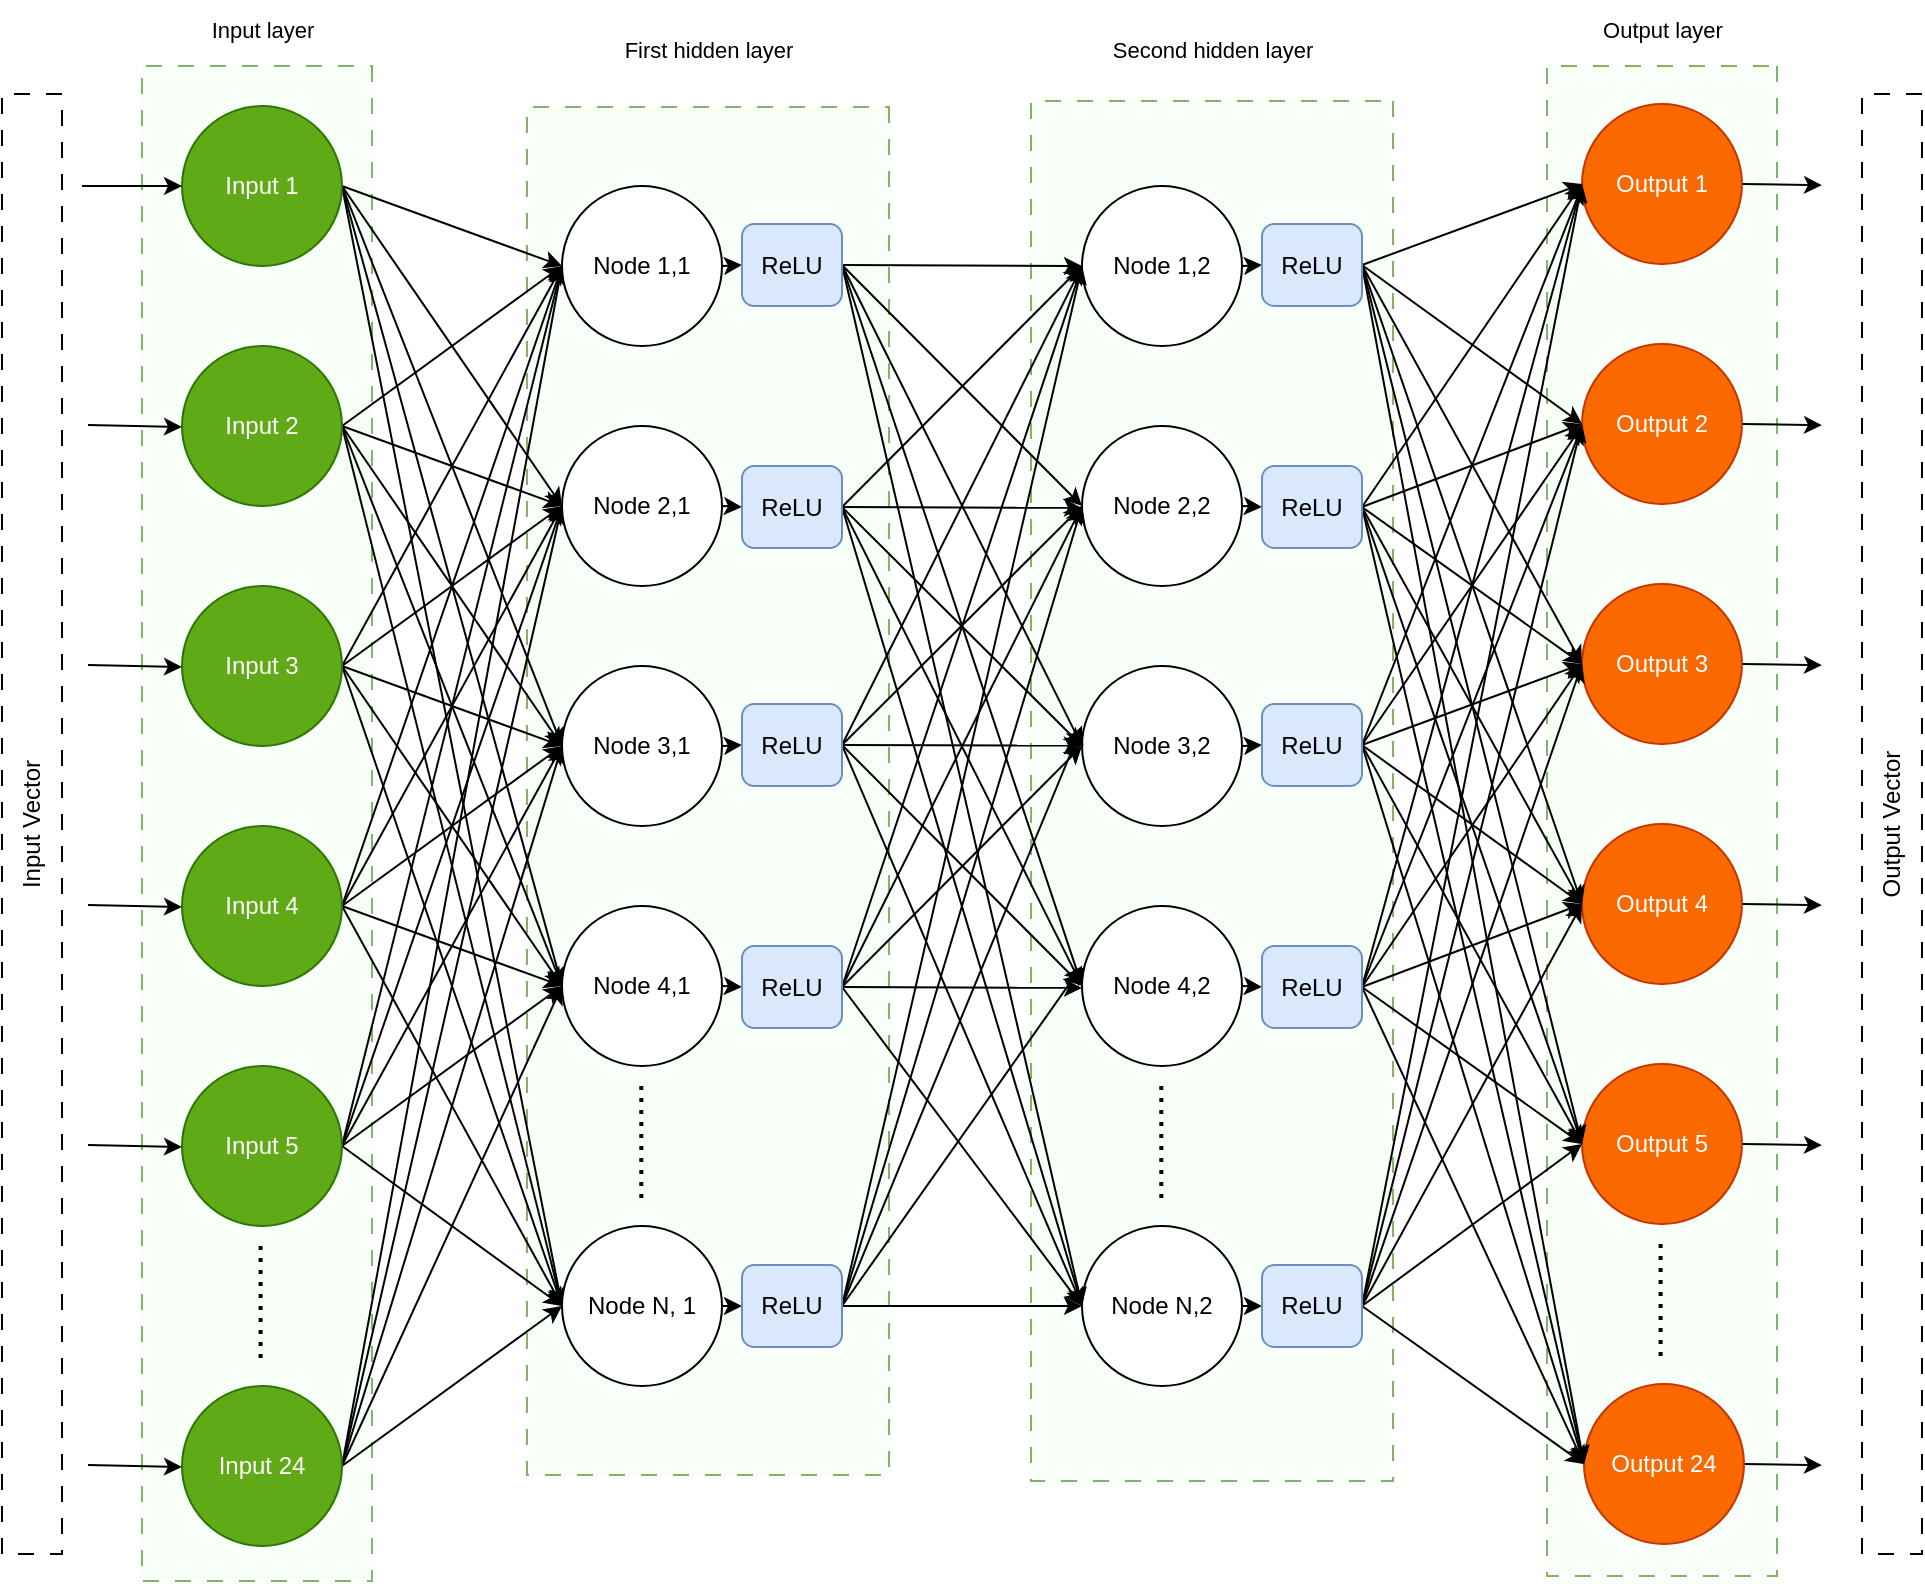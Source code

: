 <mxfile version="21.7.1" type="github">
  <diagram name="Page-1" id="8gMFKK3R2ZeON6QerMfF">
    <mxGraphModel dx="3452" dy="1337" grid="1" gridSize="10" guides="1" tooltips="1" connect="1" arrows="1" fold="1" page="1" pageScale="1" pageWidth="1169" pageHeight="827" math="0" shadow="0">
      <root>
        <mxCell id="0" />
        <mxCell id="1" parent="0" />
        <mxCell id="Y37QOwQagnLtJvrXMR6S-2" value="" style="rounded=0;whiteSpace=wrap;html=1;fontFamily=Helvetica;fontSize=11;rotation=90;fillColor=#F7FFF8;strokeColor=#82b366;dashed=1;dashPattern=8 8;" vertex="1" parent="1">
          <mxGeometry x="61" y="323" width="684" height="181" as="geometry" />
        </mxCell>
        <mxCell id="Y37QOwQagnLtJvrXMR6S-3" value="" style="rounded=0;whiteSpace=wrap;html=1;fontFamily=Helvetica;fontSize=11;rotation=90;fillColor=#F7FFF8;strokeColor=#82b366;dashed=1;dashPattern=8 8;" vertex="1" parent="1">
          <mxGeometry x="310" y="323" width="690" height="181" as="geometry" />
        </mxCell>
        <mxCell id="Y37QOwQagnLtJvrXMR6S-4" value="" style="rounded=0;whiteSpace=wrap;html=1;fontFamily=Helvetica;fontSize=11;rotation=90;fillColor=#F7FFF8;strokeColor=#82b366;dashed=1;dashPattern=8 8;" vertex="1" parent="1">
          <mxGeometry x="502.5" y="371" width="755" height="115" as="geometry" />
        </mxCell>
        <mxCell id="Y37QOwQagnLtJvrXMR6S-1" value="" style="rounded=0;whiteSpace=wrap;html=1;fontFamily=Helvetica;fontSize=11;rotation=90;fillColor=#F7FFF8;strokeColor=#82b366;dashed=1;dashPattern=8 8;" vertex="1" parent="1">
          <mxGeometry x="-201.25" y="372.25" width="757.5" height="115" as="geometry" />
        </mxCell>
        <mxCell id="MKaenRL1xMwM7ThxQxj5-61" style="rounded=0;orthogonalLoop=1;jettySize=auto;html=1;exitX=1;exitY=0.5;exitDx=0;exitDy=0;entryX=0;entryY=0.5;entryDx=0;entryDy=0;" parent="1" source="MKaenRL1xMwM7ThxQxj5-1" target="MKaenRL1xMwM7ThxQxj5-19" edge="1">
          <mxGeometry relative="1" as="geometry" />
        </mxCell>
        <mxCell id="MKaenRL1xMwM7ThxQxj5-63" style="rounded=0;orthogonalLoop=1;jettySize=auto;html=1;exitX=1;exitY=0.5;exitDx=0;exitDy=0;entryX=0;entryY=0.5;entryDx=0;entryDy=0;" parent="1" source="MKaenRL1xMwM7ThxQxj5-1" target="MKaenRL1xMwM7ThxQxj5-20" edge="1">
          <mxGeometry relative="1" as="geometry" />
        </mxCell>
        <mxCell id="MKaenRL1xMwM7ThxQxj5-64" style="rounded=0;orthogonalLoop=1;jettySize=auto;html=1;exitX=1;exitY=0.5;exitDx=0;exitDy=0;entryX=0;entryY=0.5;entryDx=0;entryDy=0;" parent="1" source="MKaenRL1xMwM7ThxQxj5-1" target="MKaenRL1xMwM7ThxQxj5-21" edge="1">
          <mxGeometry relative="1" as="geometry" />
        </mxCell>
        <mxCell id="MKaenRL1xMwM7ThxQxj5-65" style="edgeStyle=none;shape=connector;rounded=0;orthogonalLoop=1;jettySize=auto;html=1;exitX=1;exitY=0.5;exitDx=0;exitDy=0;entryX=0;entryY=0.5;entryDx=0;entryDy=0;labelBackgroundColor=default;strokeColor=default;fontFamily=Helvetica;fontSize=11;fontColor=default;endArrow=classic;" parent="1" source="MKaenRL1xMwM7ThxQxj5-1" target="MKaenRL1xMwM7ThxQxj5-22" edge="1">
          <mxGeometry relative="1" as="geometry" />
        </mxCell>
        <mxCell id="MKaenRL1xMwM7ThxQxj5-66" style="edgeStyle=none;shape=connector;rounded=0;orthogonalLoop=1;jettySize=auto;html=1;exitX=1;exitY=0.5;exitDx=0;exitDy=0;entryX=0;entryY=0.5;entryDx=0;entryDy=0;labelBackgroundColor=default;strokeColor=default;fontFamily=Helvetica;fontSize=11;fontColor=default;endArrow=classic;" parent="1" source="MKaenRL1xMwM7ThxQxj5-1" target="MKaenRL1xMwM7ThxQxj5-23" edge="1">
          <mxGeometry relative="1" as="geometry" />
        </mxCell>
        <mxCell id="MKaenRL1xMwM7ThxQxj5-1" value="Input 1" style="ellipse;whiteSpace=wrap;html=1;aspect=fixed;fillColor=#60a917;strokeColor=#2D7600;fontColor=#ffffff;" parent="1" vertex="1">
          <mxGeometry x="140" y="71" width="80" height="80" as="geometry" />
        </mxCell>
        <mxCell id="MKaenRL1xMwM7ThxQxj5-67" style="edgeStyle=none;shape=connector;rounded=0;orthogonalLoop=1;jettySize=auto;html=1;exitX=1;exitY=0.5;exitDx=0;exitDy=0;entryX=0;entryY=0.5;entryDx=0;entryDy=0;labelBackgroundColor=default;strokeColor=default;fontFamily=Helvetica;fontSize=11;fontColor=default;endArrow=classic;" parent="1" source="MKaenRL1xMwM7ThxQxj5-2" target="MKaenRL1xMwM7ThxQxj5-19" edge="1">
          <mxGeometry relative="1" as="geometry" />
        </mxCell>
        <mxCell id="MKaenRL1xMwM7ThxQxj5-68" style="edgeStyle=none;shape=connector;rounded=0;orthogonalLoop=1;jettySize=auto;html=1;exitX=1;exitY=0.5;exitDx=0;exitDy=0;entryX=0;entryY=0.5;entryDx=0;entryDy=0;labelBackgroundColor=default;strokeColor=default;fontFamily=Helvetica;fontSize=11;fontColor=default;endArrow=classic;" parent="1" source="MKaenRL1xMwM7ThxQxj5-2" target="MKaenRL1xMwM7ThxQxj5-20" edge="1">
          <mxGeometry relative="1" as="geometry" />
        </mxCell>
        <mxCell id="MKaenRL1xMwM7ThxQxj5-69" style="edgeStyle=none;shape=connector;rounded=0;orthogonalLoop=1;jettySize=auto;html=1;exitX=1;exitY=0.5;exitDx=0;exitDy=0;entryX=0;entryY=0.5;entryDx=0;entryDy=0;labelBackgroundColor=default;strokeColor=default;fontFamily=Helvetica;fontSize=11;fontColor=default;endArrow=classic;" parent="1" source="MKaenRL1xMwM7ThxQxj5-2" target="MKaenRL1xMwM7ThxQxj5-21" edge="1">
          <mxGeometry relative="1" as="geometry" />
        </mxCell>
        <mxCell id="MKaenRL1xMwM7ThxQxj5-70" style="edgeStyle=none;shape=connector;rounded=0;orthogonalLoop=1;jettySize=auto;html=1;exitX=1;exitY=0.5;exitDx=0;exitDy=0;entryX=0;entryY=0.5;entryDx=0;entryDy=0;labelBackgroundColor=default;strokeColor=default;fontFamily=Helvetica;fontSize=11;fontColor=default;endArrow=classic;" parent="1" source="MKaenRL1xMwM7ThxQxj5-2" target="MKaenRL1xMwM7ThxQxj5-22" edge="1">
          <mxGeometry relative="1" as="geometry" />
        </mxCell>
        <mxCell id="MKaenRL1xMwM7ThxQxj5-71" style="edgeStyle=none;shape=connector;rounded=0;orthogonalLoop=1;jettySize=auto;html=1;exitX=1;exitY=0.5;exitDx=0;exitDy=0;entryX=0;entryY=0.5;entryDx=0;entryDy=0;labelBackgroundColor=default;strokeColor=default;fontFamily=Helvetica;fontSize=11;fontColor=default;endArrow=classic;" parent="1" source="MKaenRL1xMwM7ThxQxj5-2" target="MKaenRL1xMwM7ThxQxj5-23" edge="1">
          <mxGeometry relative="1" as="geometry" />
        </mxCell>
        <mxCell id="MKaenRL1xMwM7ThxQxj5-2" value="Input 2" style="ellipse;whiteSpace=wrap;html=1;aspect=fixed;fillColor=#60a917;strokeColor=#2D7600;fontColor=#ffffff;" parent="1" vertex="1">
          <mxGeometry x="140" y="191" width="80" height="80" as="geometry" />
        </mxCell>
        <mxCell id="MKaenRL1xMwM7ThxQxj5-8" style="edgeStyle=orthogonalEdgeStyle;rounded=0;orthogonalLoop=1;jettySize=auto;html=1;endArrow=none;endFill=0;dashed=1;targetPerimeterSpacing=-7;sourcePerimeterSpacing=4;strokeWidth=2;dashPattern=1 2;" parent="1" edge="1">
          <mxGeometry relative="1" as="geometry">
            <mxPoint x="179.29" y="641" as="sourcePoint" />
            <mxPoint x="179.29" y="701" as="targetPoint" />
          </mxGeometry>
        </mxCell>
        <mxCell id="MKaenRL1xMwM7ThxQxj5-72" style="edgeStyle=none;shape=connector;rounded=0;orthogonalLoop=1;jettySize=auto;html=1;exitX=1;exitY=0.5;exitDx=0;exitDy=0;labelBackgroundColor=default;strokeColor=default;fontFamily=Helvetica;fontSize=11;fontColor=default;endArrow=classic;" parent="1" source="MKaenRL1xMwM7ThxQxj5-3" edge="1">
          <mxGeometry relative="1" as="geometry">
            <mxPoint x="330" y="151.0" as="targetPoint" />
          </mxGeometry>
        </mxCell>
        <mxCell id="MKaenRL1xMwM7ThxQxj5-74" style="edgeStyle=none;shape=connector;rounded=0;orthogonalLoop=1;jettySize=auto;html=1;exitX=1;exitY=0.5;exitDx=0;exitDy=0;labelBackgroundColor=default;strokeColor=default;fontFamily=Helvetica;fontSize=11;fontColor=default;endArrow=classic;" parent="1" source="MKaenRL1xMwM7ThxQxj5-3" edge="1">
          <mxGeometry relative="1" as="geometry">
            <mxPoint x="330" y="271" as="targetPoint" />
          </mxGeometry>
        </mxCell>
        <mxCell id="MKaenRL1xMwM7ThxQxj5-75" style="edgeStyle=none;shape=connector;rounded=0;orthogonalLoop=1;jettySize=auto;html=1;exitX=1;exitY=0.5;exitDx=0;exitDy=0;labelBackgroundColor=default;strokeColor=default;fontFamily=Helvetica;fontSize=11;fontColor=default;endArrow=classic;" parent="1" source="MKaenRL1xMwM7ThxQxj5-3" edge="1">
          <mxGeometry relative="1" as="geometry">
            <mxPoint x="330" y="391" as="targetPoint" />
          </mxGeometry>
        </mxCell>
        <mxCell id="MKaenRL1xMwM7ThxQxj5-76" style="edgeStyle=none;shape=connector;rounded=0;orthogonalLoop=1;jettySize=auto;html=1;exitX=1;exitY=0.5;exitDx=0;exitDy=0;entryX=0;entryY=0.5;entryDx=0;entryDy=0;labelBackgroundColor=default;strokeColor=default;fontFamily=Helvetica;fontSize=11;fontColor=default;endArrow=classic;" parent="1" source="MKaenRL1xMwM7ThxQxj5-3" target="MKaenRL1xMwM7ThxQxj5-22" edge="1">
          <mxGeometry relative="1" as="geometry" />
        </mxCell>
        <mxCell id="MKaenRL1xMwM7ThxQxj5-77" style="edgeStyle=none;shape=connector;rounded=0;orthogonalLoop=1;jettySize=auto;html=1;exitX=1;exitY=0.5;exitDx=0;exitDy=0;entryX=0;entryY=0.5;entryDx=0;entryDy=0;labelBackgroundColor=default;strokeColor=default;fontFamily=Helvetica;fontSize=11;fontColor=default;endArrow=classic;" parent="1" source="MKaenRL1xMwM7ThxQxj5-3" target="MKaenRL1xMwM7ThxQxj5-23" edge="1">
          <mxGeometry relative="1" as="geometry" />
        </mxCell>
        <mxCell id="MKaenRL1xMwM7ThxQxj5-3" value="Input 3" style="ellipse;whiteSpace=wrap;html=1;aspect=fixed;fillColor=#60a917;strokeColor=#2D7600;fontColor=#ffffff;" parent="1" vertex="1">
          <mxGeometry x="140" y="311" width="80" height="80" as="geometry" />
        </mxCell>
        <mxCell id="MKaenRL1xMwM7ThxQxj5-89" style="edgeStyle=none;shape=connector;rounded=0;orthogonalLoop=1;jettySize=auto;html=1;exitX=1;exitY=0.5;exitDx=0;exitDy=0;entryX=0;entryY=0.5;entryDx=0;entryDy=0;labelBackgroundColor=default;strokeColor=default;fontFamily=Helvetica;fontSize=11;fontColor=default;endArrow=classic;" parent="1" source="MKaenRL1xMwM7ThxQxj5-7" target="MKaenRL1xMwM7ThxQxj5-19" edge="1">
          <mxGeometry relative="1" as="geometry" />
        </mxCell>
        <mxCell id="MKaenRL1xMwM7ThxQxj5-90" style="edgeStyle=none;shape=connector;rounded=0;orthogonalLoop=1;jettySize=auto;html=1;exitX=1;exitY=0.5;exitDx=0;exitDy=0;entryX=0;entryY=0.5;entryDx=0;entryDy=0;labelBackgroundColor=default;strokeColor=default;fontFamily=Helvetica;fontSize=11;fontColor=default;endArrow=classic;" parent="1" source="MKaenRL1xMwM7ThxQxj5-7" target="MKaenRL1xMwM7ThxQxj5-20" edge="1">
          <mxGeometry relative="1" as="geometry" />
        </mxCell>
        <mxCell id="MKaenRL1xMwM7ThxQxj5-91" style="edgeStyle=none;shape=connector;rounded=0;orthogonalLoop=1;jettySize=auto;html=1;exitX=1;exitY=0.5;exitDx=0;exitDy=0;entryX=0;entryY=0.5;entryDx=0;entryDy=0;labelBackgroundColor=default;strokeColor=default;fontFamily=Helvetica;fontSize=11;fontColor=default;endArrow=classic;" parent="1" source="MKaenRL1xMwM7ThxQxj5-7" target="MKaenRL1xMwM7ThxQxj5-21" edge="1">
          <mxGeometry relative="1" as="geometry" />
        </mxCell>
        <mxCell id="MKaenRL1xMwM7ThxQxj5-92" style="edgeStyle=none;shape=connector;rounded=0;orthogonalLoop=1;jettySize=auto;html=1;exitX=1;exitY=0.5;exitDx=0;exitDy=0;entryX=0;entryY=0.5;entryDx=0;entryDy=0;labelBackgroundColor=default;strokeColor=default;fontFamily=Helvetica;fontSize=11;fontColor=default;endArrow=classic;" parent="1" source="MKaenRL1xMwM7ThxQxj5-7" target="MKaenRL1xMwM7ThxQxj5-22" edge="1">
          <mxGeometry relative="1" as="geometry" />
        </mxCell>
        <mxCell id="MKaenRL1xMwM7ThxQxj5-93" style="edgeStyle=none;shape=connector;rounded=0;orthogonalLoop=1;jettySize=auto;html=1;exitX=1;exitY=0.5;exitDx=0;exitDy=0;entryX=0;entryY=0.5;entryDx=0;entryDy=0;labelBackgroundColor=default;strokeColor=default;fontFamily=Helvetica;fontSize=11;fontColor=default;endArrow=classic;" parent="1" source="MKaenRL1xMwM7ThxQxj5-7" target="MKaenRL1xMwM7ThxQxj5-23" edge="1">
          <mxGeometry relative="1" as="geometry" />
        </mxCell>
        <mxCell id="MKaenRL1xMwM7ThxQxj5-7" value="Input 24" style="ellipse;whiteSpace=wrap;html=1;aspect=fixed;fillColor=#60a917;strokeColor=#2D7600;fontColor=#ffffff;" parent="1" vertex="1">
          <mxGeometry x="140" y="711" width="80" height="80" as="geometry" />
        </mxCell>
        <mxCell id="MKaenRL1xMwM7ThxQxj5-78" style="edgeStyle=none;shape=connector;rounded=0;orthogonalLoop=1;jettySize=auto;html=1;exitX=1;exitY=0.5;exitDx=0;exitDy=0;entryX=0;entryY=0.5;entryDx=0;entryDy=0;labelBackgroundColor=default;strokeColor=default;fontFamily=Helvetica;fontSize=11;fontColor=default;endArrow=classic;" parent="1" source="MKaenRL1xMwM7ThxQxj5-10" target="MKaenRL1xMwM7ThxQxj5-19" edge="1">
          <mxGeometry relative="1" as="geometry" />
        </mxCell>
        <mxCell id="MKaenRL1xMwM7ThxQxj5-79" style="edgeStyle=none;shape=connector;rounded=0;orthogonalLoop=1;jettySize=auto;html=1;exitX=1;exitY=0.5;exitDx=0;exitDy=0;entryX=0;entryY=0.5;entryDx=0;entryDy=0;labelBackgroundColor=default;strokeColor=default;fontFamily=Helvetica;fontSize=11;fontColor=default;endArrow=classic;" parent="1" source="MKaenRL1xMwM7ThxQxj5-10" target="MKaenRL1xMwM7ThxQxj5-20" edge="1">
          <mxGeometry relative="1" as="geometry" />
        </mxCell>
        <mxCell id="MKaenRL1xMwM7ThxQxj5-80" style="edgeStyle=none;shape=connector;rounded=0;orthogonalLoop=1;jettySize=auto;html=1;exitX=1;exitY=0.5;exitDx=0;exitDy=0;entryX=0;entryY=0.5;entryDx=0;entryDy=0;labelBackgroundColor=default;strokeColor=default;fontFamily=Helvetica;fontSize=11;fontColor=default;endArrow=classic;" parent="1" source="MKaenRL1xMwM7ThxQxj5-10" target="MKaenRL1xMwM7ThxQxj5-21" edge="1">
          <mxGeometry relative="1" as="geometry" />
        </mxCell>
        <mxCell id="MKaenRL1xMwM7ThxQxj5-81" style="edgeStyle=none;shape=connector;rounded=0;orthogonalLoop=1;jettySize=auto;html=1;exitX=1;exitY=0.5;exitDx=0;exitDy=0;entryX=0;entryY=0.5;entryDx=0;entryDy=0;labelBackgroundColor=default;strokeColor=default;fontFamily=Helvetica;fontSize=11;fontColor=default;endArrow=classic;" parent="1" source="MKaenRL1xMwM7ThxQxj5-10" target="MKaenRL1xMwM7ThxQxj5-22" edge="1">
          <mxGeometry relative="1" as="geometry" />
        </mxCell>
        <mxCell id="MKaenRL1xMwM7ThxQxj5-83" style="edgeStyle=none;shape=connector;rounded=0;orthogonalLoop=1;jettySize=auto;html=1;exitX=1;exitY=0.5;exitDx=0;exitDy=0;entryX=0;entryY=0.5;entryDx=0;entryDy=0;labelBackgroundColor=default;strokeColor=default;fontFamily=Helvetica;fontSize=11;fontColor=default;endArrow=classic;" parent="1" source="MKaenRL1xMwM7ThxQxj5-10" target="MKaenRL1xMwM7ThxQxj5-23" edge="1">
          <mxGeometry relative="1" as="geometry" />
        </mxCell>
        <mxCell id="MKaenRL1xMwM7ThxQxj5-10" value="Input 4" style="ellipse;whiteSpace=wrap;html=1;aspect=fixed;fillColor=#60a917;strokeColor=#2D7600;fontColor=#ffffff;" parent="1" vertex="1">
          <mxGeometry x="140" y="431" width="80" height="80" as="geometry" />
        </mxCell>
        <mxCell id="MKaenRL1xMwM7ThxQxj5-84" style="edgeStyle=none;shape=connector;rounded=0;orthogonalLoop=1;jettySize=auto;html=1;exitX=1;exitY=0.5;exitDx=0;exitDy=0;entryX=0;entryY=0.5;entryDx=0;entryDy=0;labelBackgroundColor=default;strokeColor=default;fontFamily=Helvetica;fontSize=11;fontColor=default;endArrow=classic;" parent="1" source="MKaenRL1xMwM7ThxQxj5-11" target="MKaenRL1xMwM7ThxQxj5-19" edge="1">
          <mxGeometry relative="1" as="geometry" />
        </mxCell>
        <mxCell id="MKaenRL1xMwM7ThxQxj5-85" style="edgeStyle=none;shape=connector;rounded=0;orthogonalLoop=1;jettySize=auto;html=1;exitX=1;exitY=0.5;exitDx=0;exitDy=0;entryX=0;entryY=0.5;entryDx=0;entryDy=0;labelBackgroundColor=default;strokeColor=default;fontFamily=Helvetica;fontSize=11;fontColor=default;endArrow=classic;" parent="1" source="MKaenRL1xMwM7ThxQxj5-11" target="MKaenRL1xMwM7ThxQxj5-20" edge="1">
          <mxGeometry relative="1" as="geometry" />
        </mxCell>
        <mxCell id="MKaenRL1xMwM7ThxQxj5-86" style="edgeStyle=none;shape=connector;rounded=0;orthogonalLoop=1;jettySize=auto;html=1;exitX=1;exitY=0.5;exitDx=0;exitDy=0;entryX=0;entryY=0.5;entryDx=0;entryDy=0;labelBackgroundColor=default;strokeColor=default;fontFamily=Helvetica;fontSize=11;fontColor=default;endArrow=classic;" parent="1" source="MKaenRL1xMwM7ThxQxj5-11" target="MKaenRL1xMwM7ThxQxj5-21" edge="1">
          <mxGeometry relative="1" as="geometry" />
        </mxCell>
        <mxCell id="MKaenRL1xMwM7ThxQxj5-87" style="edgeStyle=none;shape=connector;rounded=0;orthogonalLoop=1;jettySize=auto;html=1;exitX=1;exitY=0.5;exitDx=0;exitDy=0;entryX=0;entryY=0.5;entryDx=0;entryDy=0;labelBackgroundColor=default;strokeColor=default;fontFamily=Helvetica;fontSize=11;fontColor=default;endArrow=classic;" parent="1" source="MKaenRL1xMwM7ThxQxj5-11" target="MKaenRL1xMwM7ThxQxj5-22" edge="1">
          <mxGeometry relative="1" as="geometry" />
        </mxCell>
        <mxCell id="MKaenRL1xMwM7ThxQxj5-88" style="edgeStyle=none;shape=connector;rounded=0;orthogonalLoop=1;jettySize=auto;html=1;exitX=1;exitY=0.5;exitDx=0;exitDy=0;entryX=0;entryY=0.5;entryDx=0;entryDy=0;labelBackgroundColor=default;strokeColor=default;fontFamily=Helvetica;fontSize=11;fontColor=default;endArrow=classic;" parent="1" source="MKaenRL1xMwM7ThxQxj5-11" target="MKaenRL1xMwM7ThxQxj5-23" edge="1">
          <mxGeometry relative="1" as="geometry" />
        </mxCell>
        <mxCell id="MKaenRL1xMwM7ThxQxj5-11" value="Input 5" style="ellipse;whiteSpace=wrap;html=1;aspect=fixed;fillColor=#60a917;strokeColor=#2D7600;fontColor=#ffffff;" parent="1" vertex="1">
          <mxGeometry x="140" y="551" width="80" height="80" as="geometry" />
        </mxCell>
        <mxCell id="MKaenRL1xMwM7ThxQxj5-12" value="Input Vector" style="rounded=0;whiteSpace=wrap;html=1;dashed=1;dashPattern=8 8;rotation=-90;" parent="1" vertex="1">
          <mxGeometry x="-300" y="415" width="730" height="30" as="geometry" />
        </mxCell>
        <mxCell id="MKaenRL1xMwM7ThxQxj5-13" value="" style="endArrow=classic;html=1;rounded=0;entryX=0;entryY=0.5;entryDx=0;entryDy=0;" parent="1" target="MKaenRL1xMwM7ThxQxj5-1" edge="1">
          <mxGeometry width="50" height="50" relative="1" as="geometry">
            <mxPoint x="90" y="111" as="sourcePoint" />
            <mxPoint x="330" y="261" as="targetPoint" />
          </mxGeometry>
        </mxCell>
        <mxCell id="MKaenRL1xMwM7ThxQxj5-14" value="" style="endArrow=classic;html=1;rounded=0;entryX=0;entryY=0.5;entryDx=0;entryDy=0;exitX=1.063;exitY=0.054;exitDx=0;exitDy=0;exitPerimeter=0;" parent="1" edge="1">
          <mxGeometry width="50" height="50" relative="1" as="geometry">
            <mxPoint x="93" y="230.5" as="sourcePoint" />
            <mxPoint x="140" y="231.5" as="targetPoint" />
          </mxGeometry>
        </mxCell>
        <mxCell id="MKaenRL1xMwM7ThxQxj5-15" value="" style="endArrow=classic;html=1;rounded=0;entryX=0;entryY=0.5;entryDx=0;entryDy=0;exitX=1.063;exitY=0.054;exitDx=0;exitDy=0;exitPerimeter=0;" parent="1" edge="1">
          <mxGeometry width="50" height="50" relative="1" as="geometry">
            <mxPoint x="93" y="350.5" as="sourcePoint" />
            <mxPoint x="140" y="351.5" as="targetPoint" />
          </mxGeometry>
        </mxCell>
        <mxCell id="MKaenRL1xMwM7ThxQxj5-16" value="" style="endArrow=classic;html=1;rounded=0;entryX=0;entryY=0.5;entryDx=0;entryDy=0;exitX=1.063;exitY=0.054;exitDx=0;exitDy=0;exitPerimeter=0;" parent="1" edge="1">
          <mxGeometry width="50" height="50" relative="1" as="geometry">
            <mxPoint x="93" y="470.5" as="sourcePoint" />
            <mxPoint x="140" y="471.5" as="targetPoint" />
          </mxGeometry>
        </mxCell>
        <mxCell id="MKaenRL1xMwM7ThxQxj5-17" value="" style="endArrow=classic;html=1;rounded=0;entryX=0;entryY=0.5;entryDx=0;entryDy=0;exitX=1.063;exitY=0.054;exitDx=0;exitDy=0;exitPerimeter=0;" parent="1" edge="1">
          <mxGeometry width="50" height="50" relative="1" as="geometry">
            <mxPoint x="93" y="590.5" as="sourcePoint" />
            <mxPoint x="140" y="591.5" as="targetPoint" />
          </mxGeometry>
        </mxCell>
        <mxCell id="MKaenRL1xMwM7ThxQxj5-18" value="" style="endArrow=classic;html=1;rounded=0;entryX=0;entryY=0.5;entryDx=0;entryDy=0;exitX=1.063;exitY=0.054;exitDx=0;exitDy=0;exitPerimeter=0;" parent="1" edge="1">
          <mxGeometry width="50" height="50" relative="1" as="geometry">
            <mxPoint x="93" y="750.5" as="sourcePoint" />
            <mxPoint x="140" y="751.5" as="targetPoint" />
          </mxGeometry>
        </mxCell>
        <mxCell id="MKaenRL1xMwM7ThxQxj5-94" style="edgeStyle=none;shape=connector;rounded=0;orthogonalLoop=1;jettySize=auto;html=1;exitX=1;exitY=0.5;exitDx=0;exitDy=0;entryX=0;entryY=0.5;entryDx=0;entryDy=0;labelBackgroundColor=default;strokeColor=default;fontFamily=Helvetica;fontSize=11;fontColor=default;endArrow=classic;" parent="1" source="MKaenRL1xMwM7ThxQxj5-19" target="MKaenRL1xMwM7ThxQxj5-50" edge="1">
          <mxGeometry relative="1" as="geometry" />
        </mxCell>
        <mxCell id="MKaenRL1xMwM7ThxQxj5-19" value="Node 1,1" style="ellipse;whiteSpace=wrap;html=1;aspect=fixed;" parent="1" vertex="1">
          <mxGeometry x="330" y="111" width="80" height="80" as="geometry" />
        </mxCell>
        <mxCell id="MKaenRL1xMwM7ThxQxj5-95" style="edgeStyle=none;shape=connector;rounded=0;orthogonalLoop=1;jettySize=auto;html=1;exitX=1;exitY=0.5;exitDx=0;exitDy=0;entryX=0;entryY=0.5;entryDx=0;entryDy=0;labelBackgroundColor=default;strokeColor=default;fontFamily=Helvetica;fontSize=11;fontColor=default;endArrow=classic;" parent="1" source="MKaenRL1xMwM7ThxQxj5-20" target="MKaenRL1xMwM7ThxQxj5-51" edge="1">
          <mxGeometry relative="1" as="geometry" />
        </mxCell>
        <mxCell id="MKaenRL1xMwM7ThxQxj5-20" value="Node 2,1" style="ellipse;whiteSpace=wrap;html=1;aspect=fixed;" parent="1" vertex="1">
          <mxGeometry x="330" y="231" width="80" height="80" as="geometry" />
        </mxCell>
        <mxCell id="MKaenRL1xMwM7ThxQxj5-96" style="edgeStyle=none;shape=connector;rounded=0;orthogonalLoop=1;jettySize=auto;html=1;exitX=1;exitY=0.5;exitDx=0;exitDy=0;entryX=0;entryY=0.5;entryDx=0;entryDy=0;labelBackgroundColor=default;strokeColor=default;fontFamily=Helvetica;fontSize=11;fontColor=default;endArrow=classic;" parent="1" source="MKaenRL1xMwM7ThxQxj5-21" target="MKaenRL1xMwM7ThxQxj5-52" edge="1">
          <mxGeometry relative="1" as="geometry" />
        </mxCell>
        <mxCell id="MKaenRL1xMwM7ThxQxj5-21" value="Node 3,1" style="ellipse;whiteSpace=wrap;html=1;aspect=fixed;" parent="1" vertex="1">
          <mxGeometry x="330" y="351" width="80" height="80" as="geometry" />
        </mxCell>
        <mxCell id="MKaenRL1xMwM7ThxQxj5-97" style="edgeStyle=none;shape=connector;rounded=0;orthogonalLoop=1;jettySize=auto;html=1;exitX=1;exitY=0.5;exitDx=0;exitDy=0;entryX=0;entryY=0.5;entryDx=0;entryDy=0;labelBackgroundColor=default;strokeColor=default;fontFamily=Helvetica;fontSize=11;fontColor=default;endArrow=classic;" parent="1" source="MKaenRL1xMwM7ThxQxj5-22" target="MKaenRL1xMwM7ThxQxj5-53" edge="1">
          <mxGeometry relative="1" as="geometry" />
        </mxCell>
        <mxCell id="MKaenRL1xMwM7ThxQxj5-22" value="Node 4,1" style="ellipse;whiteSpace=wrap;html=1;aspect=fixed;" parent="1" vertex="1">
          <mxGeometry x="330" y="471" width="80" height="80" as="geometry" />
        </mxCell>
        <mxCell id="MKaenRL1xMwM7ThxQxj5-98" style="edgeStyle=none;shape=connector;rounded=0;orthogonalLoop=1;jettySize=auto;html=1;exitX=1;exitY=0.5;exitDx=0;exitDy=0;entryX=0;entryY=0.5;entryDx=0;entryDy=0;labelBackgroundColor=default;strokeColor=default;fontFamily=Helvetica;fontSize=11;fontColor=default;endArrow=classic;" parent="1" source="MKaenRL1xMwM7ThxQxj5-23" target="MKaenRL1xMwM7ThxQxj5-54" edge="1">
          <mxGeometry relative="1" as="geometry" />
        </mxCell>
        <mxCell id="MKaenRL1xMwM7ThxQxj5-23" value="Node N, 1" style="ellipse;whiteSpace=wrap;html=1;aspect=fixed;" parent="1" vertex="1">
          <mxGeometry x="330" y="631" width="80" height="80" as="geometry" />
        </mxCell>
        <mxCell id="MKaenRL1xMwM7ThxQxj5-25" style="edgeStyle=orthogonalEdgeStyle;rounded=0;orthogonalLoop=1;jettySize=auto;html=1;endArrow=none;endFill=0;dashed=1;targetPerimeterSpacing=-7;sourcePerimeterSpacing=4;strokeWidth=2;dashPattern=1 2;" parent="1" edge="1">
          <mxGeometry relative="1" as="geometry">
            <mxPoint x="369.66" y="561" as="sourcePoint" />
            <mxPoint x="369.66" y="621" as="targetPoint" />
          </mxGeometry>
        </mxCell>
        <mxCell id="MKaenRL1xMwM7ThxQxj5-124" style="edgeStyle=none;shape=connector;rounded=0;orthogonalLoop=1;jettySize=auto;html=1;exitX=1;exitY=0.5;exitDx=0;exitDy=0;entryX=0;entryY=0.5;entryDx=0;entryDy=0;labelBackgroundColor=default;strokeColor=default;fontFamily=Helvetica;fontSize=11;fontColor=default;endArrow=classic;" parent="1" source="MKaenRL1xMwM7ThxQxj5-31" target="MKaenRL1xMwM7ThxQxj5-56" edge="1">
          <mxGeometry relative="1" as="geometry" />
        </mxCell>
        <mxCell id="MKaenRL1xMwM7ThxQxj5-31" value="Node 1,2" style="ellipse;whiteSpace=wrap;html=1;aspect=fixed;" parent="1" vertex="1">
          <mxGeometry x="590" y="111" width="80" height="80" as="geometry" />
        </mxCell>
        <mxCell id="MKaenRL1xMwM7ThxQxj5-126" style="edgeStyle=none;shape=connector;rounded=0;orthogonalLoop=1;jettySize=auto;html=1;exitX=1;exitY=0.5;exitDx=0;exitDy=0;entryX=0;entryY=0.5;entryDx=0;entryDy=0;labelBackgroundColor=default;strokeColor=default;fontFamily=Helvetica;fontSize=11;fontColor=default;endArrow=classic;" parent="1" source="MKaenRL1xMwM7ThxQxj5-32" target="MKaenRL1xMwM7ThxQxj5-57" edge="1">
          <mxGeometry relative="1" as="geometry" />
        </mxCell>
        <mxCell id="MKaenRL1xMwM7ThxQxj5-32" value="Node 2,2" style="ellipse;whiteSpace=wrap;html=1;aspect=fixed;" parent="1" vertex="1">
          <mxGeometry x="590" y="231" width="80" height="80" as="geometry" />
        </mxCell>
        <mxCell id="MKaenRL1xMwM7ThxQxj5-127" style="edgeStyle=none;shape=connector;rounded=0;orthogonalLoop=1;jettySize=auto;html=1;exitX=1;exitY=0.5;exitDx=0;exitDy=0;entryX=0;entryY=0.5;entryDx=0;entryDy=0;labelBackgroundColor=default;strokeColor=default;fontFamily=Helvetica;fontSize=11;fontColor=default;endArrow=classic;" parent="1" source="MKaenRL1xMwM7ThxQxj5-33" target="MKaenRL1xMwM7ThxQxj5-58" edge="1">
          <mxGeometry relative="1" as="geometry" />
        </mxCell>
        <mxCell id="MKaenRL1xMwM7ThxQxj5-33" value="Node 3,2" style="ellipse;whiteSpace=wrap;html=1;aspect=fixed;" parent="1" vertex="1">
          <mxGeometry x="590" y="351" width="80" height="80" as="geometry" />
        </mxCell>
        <mxCell id="MKaenRL1xMwM7ThxQxj5-128" style="edgeStyle=none;shape=connector;rounded=0;orthogonalLoop=1;jettySize=auto;html=1;exitX=1;exitY=0.5;exitDx=0;exitDy=0;entryX=0;entryY=0.5;entryDx=0;entryDy=0;labelBackgroundColor=default;strokeColor=default;fontFamily=Helvetica;fontSize=11;fontColor=default;endArrow=classic;" parent="1" source="MKaenRL1xMwM7ThxQxj5-34" target="MKaenRL1xMwM7ThxQxj5-59" edge="1">
          <mxGeometry relative="1" as="geometry" />
        </mxCell>
        <mxCell id="MKaenRL1xMwM7ThxQxj5-34" value="Node 4,2" style="ellipse;whiteSpace=wrap;html=1;aspect=fixed;" parent="1" vertex="1">
          <mxGeometry x="590" y="471" width="80" height="80" as="geometry" />
        </mxCell>
        <mxCell id="MKaenRL1xMwM7ThxQxj5-129" style="edgeStyle=none;shape=connector;rounded=0;orthogonalLoop=1;jettySize=auto;html=1;exitX=1;exitY=0.5;exitDx=0;exitDy=0;entryX=0;entryY=0.5;entryDx=0;entryDy=0;labelBackgroundColor=default;strokeColor=default;fontFamily=Helvetica;fontSize=11;fontColor=default;endArrow=classic;" parent="1" source="MKaenRL1xMwM7ThxQxj5-35" target="MKaenRL1xMwM7ThxQxj5-60" edge="1">
          <mxGeometry relative="1" as="geometry" />
        </mxCell>
        <mxCell id="MKaenRL1xMwM7ThxQxj5-35" value="Node N,2" style="ellipse;whiteSpace=wrap;html=1;aspect=fixed;" parent="1" vertex="1">
          <mxGeometry x="590" y="631" width="80" height="80" as="geometry" />
        </mxCell>
        <mxCell id="MKaenRL1xMwM7ThxQxj5-36" style="edgeStyle=orthogonalEdgeStyle;rounded=0;orthogonalLoop=1;jettySize=auto;html=1;endArrow=none;endFill=0;dashed=1;targetPerimeterSpacing=-7;sourcePerimeterSpacing=4;strokeWidth=2;dashPattern=1 2;" parent="1" edge="1">
          <mxGeometry relative="1" as="geometry">
            <mxPoint x="629.66" y="561" as="sourcePoint" />
            <mxPoint x="629.66" y="621" as="targetPoint" />
          </mxGeometry>
        </mxCell>
        <mxCell id="MKaenRL1xMwM7ThxQxj5-162" style="edgeStyle=none;shape=connector;rounded=0;orthogonalLoop=1;jettySize=auto;html=1;exitX=1;exitY=0.5;exitDx=0;exitDy=0;labelBackgroundColor=default;strokeColor=default;fontFamily=Helvetica;fontSize=11;fontColor=default;endArrow=classic;" parent="1" source="MKaenRL1xMwM7ThxQxj5-43" edge="1">
          <mxGeometry relative="1" as="geometry">
            <mxPoint x="960" y="110.571" as="targetPoint" />
          </mxGeometry>
        </mxCell>
        <mxCell id="MKaenRL1xMwM7ThxQxj5-43" value="Output 1" style="ellipse;whiteSpace=wrap;html=1;aspect=fixed;fillColor=#fa6800;fontColor=#FFFFFF;strokeColor=#C73500;" parent="1" vertex="1">
          <mxGeometry x="840" y="70" width="80" height="80" as="geometry" />
        </mxCell>
        <mxCell id="MKaenRL1xMwM7ThxQxj5-163" style="edgeStyle=none;shape=connector;rounded=0;orthogonalLoop=1;jettySize=auto;html=1;exitX=1;exitY=0.5;exitDx=0;exitDy=0;labelBackgroundColor=default;strokeColor=default;fontFamily=Helvetica;fontSize=11;fontColor=default;endArrow=classic;" parent="1" source="MKaenRL1xMwM7ThxQxj5-44" edge="1">
          <mxGeometry relative="1" as="geometry">
            <mxPoint x="960" y="230.571" as="targetPoint" />
          </mxGeometry>
        </mxCell>
        <mxCell id="MKaenRL1xMwM7ThxQxj5-44" value="Output 2" style="ellipse;whiteSpace=wrap;html=1;aspect=fixed;fillColor=#fa6800;fontColor=#FFFFFF;strokeColor=#C73500;" parent="1" vertex="1">
          <mxGeometry x="840" y="190" width="80" height="80" as="geometry" />
        </mxCell>
        <mxCell id="MKaenRL1xMwM7ThxQxj5-45" style="edgeStyle=orthogonalEdgeStyle;rounded=0;orthogonalLoop=1;jettySize=auto;html=1;endArrow=none;endFill=0;dashed=1;targetPerimeterSpacing=-7;sourcePerimeterSpacing=4;strokeWidth=2;dashPattern=1 2;" parent="1" edge="1">
          <mxGeometry relative="1" as="geometry">
            <mxPoint x="879.29" y="640" as="sourcePoint" />
            <mxPoint x="879.29" y="700" as="targetPoint" />
          </mxGeometry>
        </mxCell>
        <mxCell id="MKaenRL1xMwM7ThxQxj5-164" style="edgeStyle=none;shape=connector;rounded=0;orthogonalLoop=1;jettySize=auto;html=1;exitX=1;exitY=0.5;exitDx=0;exitDy=0;labelBackgroundColor=default;strokeColor=default;fontFamily=Helvetica;fontSize=11;fontColor=default;endArrow=classic;" parent="1" source="MKaenRL1xMwM7ThxQxj5-46" edge="1">
          <mxGeometry relative="1" as="geometry">
            <mxPoint x="960" y="350.571" as="targetPoint" />
          </mxGeometry>
        </mxCell>
        <mxCell id="MKaenRL1xMwM7ThxQxj5-46" value="Output 3" style="ellipse;whiteSpace=wrap;html=1;aspect=fixed;fillColor=#fa6800;fontColor=#FFFFFF;strokeColor=#C73500;" parent="1" vertex="1">
          <mxGeometry x="840" y="310" width="80" height="80" as="geometry" />
        </mxCell>
        <mxCell id="MKaenRL1xMwM7ThxQxj5-167" style="edgeStyle=none;shape=connector;rounded=0;orthogonalLoop=1;jettySize=auto;html=1;exitX=1;exitY=0.5;exitDx=0;exitDy=0;labelBackgroundColor=default;strokeColor=default;fontFamily=Helvetica;fontSize=11;fontColor=default;endArrow=classic;" parent="1" source="MKaenRL1xMwM7ThxQxj5-47" edge="1">
          <mxGeometry relative="1" as="geometry">
            <mxPoint x="960" y="750.571" as="targetPoint" />
          </mxGeometry>
        </mxCell>
        <mxCell id="MKaenRL1xMwM7ThxQxj5-47" value="Output 24" style="ellipse;whiteSpace=wrap;html=1;aspect=fixed;fillColor=#fa6800;fontColor=#FFFFFF;strokeColor=#C73500;" parent="1" vertex="1">
          <mxGeometry x="841" y="710" width="80" height="80" as="geometry" />
        </mxCell>
        <mxCell id="MKaenRL1xMwM7ThxQxj5-165" style="edgeStyle=none;shape=connector;rounded=0;orthogonalLoop=1;jettySize=auto;html=1;exitX=1;exitY=0.5;exitDx=0;exitDy=0;labelBackgroundColor=default;strokeColor=default;fontFamily=Helvetica;fontSize=11;fontColor=default;endArrow=classic;" parent="1" source="MKaenRL1xMwM7ThxQxj5-48" edge="1">
          <mxGeometry relative="1" as="geometry">
            <mxPoint x="960" y="470.571" as="targetPoint" />
          </mxGeometry>
        </mxCell>
        <mxCell id="MKaenRL1xMwM7ThxQxj5-48" value="Output 4" style="ellipse;whiteSpace=wrap;html=1;aspect=fixed;fillColor=#fa6800;fontColor=#FFFFFF;strokeColor=#C73500;" parent="1" vertex="1">
          <mxGeometry x="840" y="430" width="80" height="80" as="geometry" />
        </mxCell>
        <mxCell id="MKaenRL1xMwM7ThxQxj5-166" style="edgeStyle=none;shape=connector;rounded=0;orthogonalLoop=1;jettySize=auto;html=1;exitX=1;exitY=0.5;exitDx=0;exitDy=0;labelBackgroundColor=default;strokeColor=default;fontFamily=Helvetica;fontSize=11;fontColor=default;endArrow=classic;" parent="1" source="MKaenRL1xMwM7ThxQxj5-49" edge="1">
          <mxGeometry relative="1" as="geometry">
            <mxPoint x="960" y="590.571" as="targetPoint" />
          </mxGeometry>
        </mxCell>
        <mxCell id="MKaenRL1xMwM7ThxQxj5-49" value="Output 5" style="ellipse;whiteSpace=wrap;html=1;aspect=fixed;fillColor=#fa6800;fontColor=#FFFFFF;strokeColor=#C73500;" parent="1" vertex="1">
          <mxGeometry x="840" y="550" width="80" height="80" as="geometry" />
        </mxCell>
        <mxCell id="MKaenRL1xMwM7ThxQxj5-99" style="edgeStyle=none;shape=connector;rounded=0;orthogonalLoop=1;jettySize=auto;html=1;exitX=1;exitY=0.5;exitDx=0;exitDy=0;entryX=0;entryY=0.5;entryDx=0;entryDy=0;labelBackgroundColor=default;strokeColor=default;fontFamily=Helvetica;fontSize=11;fontColor=default;endArrow=classic;" parent="1" source="MKaenRL1xMwM7ThxQxj5-50" target="MKaenRL1xMwM7ThxQxj5-31" edge="1">
          <mxGeometry relative="1" as="geometry" />
        </mxCell>
        <mxCell id="MKaenRL1xMwM7ThxQxj5-100" style="edgeStyle=none;shape=connector;rounded=0;orthogonalLoop=1;jettySize=auto;html=1;exitX=1;exitY=0.5;exitDx=0;exitDy=0;entryX=0;entryY=0.5;entryDx=0;entryDy=0;labelBackgroundColor=default;strokeColor=default;fontFamily=Helvetica;fontSize=11;fontColor=default;endArrow=classic;" parent="1" source="MKaenRL1xMwM7ThxQxj5-50" target="MKaenRL1xMwM7ThxQxj5-32" edge="1">
          <mxGeometry relative="1" as="geometry" />
        </mxCell>
        <mxCell id="MKaenRL1xMwM7ThxQxj5-101" style="edgeStyle=none;shape=connector;rounded=0;orthogonalLoop=1;jettySize=auto;html=1;exitX=1;exitY=0.5;exitDx=0;exitDy=0;entryX=0;entryY=0.5;entryDx=0;entryDy=0;labelBackgroundColor=default;strokeColor=default;fontFamily=Helvetica;fontSize=11;fontColor=default;endArrow=classic;" parent="1" source="MKaenRL1xMwM7ThxQxj5-50" target="MKaenRL1xMwM7ThxQxj5-33" edge="1">
          <mxGeometry relative="1" as="geometry" />
        </mxCell>
        <mxCell id="MKaenRL1xMwM7ThxQxj5-102" style="edgeStyle=none;shape=connector;rounded=0;orthogonalLoop=1;jettySize=auto;html=1;exitX=1;exitY=0.5;exitDx=0;exitDy=0;entryX=0;entryY=0.5;entryDx=0;entryDy=0;labelBackgroundColor=default;strokeColor=default;fontFamily=Helvetica;fontSize=11;fontColor=default;endArrow=classic;" parent="1" source="MKaenRL1xMwM7ThxQxj5-50" target="MKaenRL1xMwM7ThxQxj5-34" edge="1">
          <mxGeometry relative="1" as="geometry" />
        </mxCell>
        <mxCell id="MKaenRL1xMwM7ThxQxj5-103" style="edgeStyle=none;shape=connector;rounded=0;orthogonalLoop=1;jettySize=auto;html=1;exitX=1;exitY=0.5;exitDx=0;exitDy=0;entryX=0;entryY=0.5;entryDx=0;entryDy=0;labelBackgroundColor=default;strokeColor=default;fontFamily=Helvetica;fontSize=11;fontColor=default;endArrow=classic;" parent="1" source="MKaenRL1xMwM7ThxQxj5-50" target="MKaenRL1xMwM7ThxQxj5-35" edge="1">
          <mxGeometry relative="1" as="geometry" />
        </mxCell>
        <mxCell id="MKaenRL1xMwM7ThxQxj5-50" value="ReLU" style="rounded=1;whiteSpace=wrap;html=1;fillColor=#dae8fc;strokeColor=#6c8ebf;" parent="1" vertex="1">
          <mxGeometry x="420" y="130" width="50" height="41" as="geometry" />
        </mxCell>
        <mxCell id="MKaenRL1xMwM7ThxQxj5-104" style="edgeStyle=none;shape=connector;rounded=0;orthogonalLoop=1;jettySize=auto;html=1;exitX=1;exitY=0.5;exitDx=0;exitDy=0;entryX=0;entryY=0.5;entryDx=0;entryDy=0;labelBackgroundColor=default;strokeColor=default;fontFamily=Helvetica;fontSize=11;fontColor=default;endArrow=classic;" parent="1" source="MKaenRL1xMwM7ThxQxj5-51" target="MKaenRL1xMwM7ThxQxj5-31" edge="1">
          <mxGeometry relative="1" as="geometry" />
        </mxCell>
        <mxCell id="MKaenRL1xMwM7ThxQxj5-105" style="edgeStyle=none;shape=connector;rounded=0;orthogonalLoop=1;jettySize=auto;html=1;exitX=1;exitY=0.5;exitDx=0;exitDy=0;labelBackgroundColor=default;strokeColor=default;fontFamily=Helvetica;fontSize=11;fontColor=default;endArrow=classic;" parent="1" source="MKaenRL1xMwM7ThxQxj5-51" edge="1">
          <mxGeometry relative="1" as="geometry">
            <mxPoint x="590" y="271.941" as="targetPoint" />
          </mxGeometry>
        </mxCell>
        <mxCell id="MKaenRL1xMwM7ThxQxj5-106" style="edgeStyle=none;shape=connector;rounded=0;orthogonalLoop=1;jettySize=auto;html=1;exitX=1;exitY=0.5;exitDx=0;exitDy=0;entryX=0;entryY=0.5;entryDx=0;entryDy=0;labelBackgroundColor=default;strokeColor=default;fontFamily=Helvetica;fontSize=11;fontColor=default;endArrow=classic;" parent="1" source="MKaenRL1xMwM7ThxQxj5-51" target="MKaenRL1xMwM7ThxQxj5-33" edge="1">
          <mxGeometry relative="1" as="geometry" />
        </mxCell>
        <mxCell id="MKaenRL1xMwM7ThxQxj5-107" style="edgeStyle=none;shape=connector;rounded=0;orthogonalLoop=1;jettySize=auto;html=1;exitX=1;exitY=0.5;exitDx=0;exitDy=0;entryX=0;entryY=0.5;entryDx=0;entryDy=0;labelBackgroundColor=default;strokeColor=default;fontFamily=Helvetica;fontSize=11;fontColor=default;endArrow=classic;" parent="1" source="MKaenRL1xMwM7ThxQxj5-51" target="MKaenRL1xMwM7ThxQxj5-34" edge="1">
          <mxGeometry relative="1" as="geometry" />
        </mxCell>
        <mxCell id="MKaenRL1xMwM7ThxQxj5-108" style="edgeStyle=none;shape=connector;rounded=0;orthogonalLoop=1;jettySize=auto;html=1;exitX=1;exitY=0.5;exitDx=0;exitDy=0;entryX=0;entryY=0.5;entryDx=0;entryDy=0;labelBackgroundColor=default;strokeColor=default;fontFamily=Helvetica;fontSize=11;fontColor=default;endArrow=classic;" parent="1" source="MKaenRL1xMwM7ThxQxj5-51" target="MKaenRL1xMwM7ThxQxj5-35" edge="1">
          <mxGeometry relative="1" as="geometry" />
        </mxCell>
        <mxCell id="MKaenRL1xMwM7ThxQxj5-51" value="ReLU" style="rounded=1;whiteSpace=wrap;html=1;fillColor=#dae8fc;strokeColor=#6c8ebf;" parent="1" vertex="1">
          <mxGeometry x="420" y="251" width="50" height="41" as="geometry" />
        </mxCell>
        <mxCell id="MKaenRL1xMwM7ThxQxj5-109" style="edgeStyle=none;shape=connector;rounded=0;orthogonalLoop=1;jettySize=auto;html=1;exitX=1;exitY=0.5;exitDx=0;exitDy=0;entryX=0;entryY=0.5;entryDx=0;entryDy=0;labelBackgroundColor=default;strokeColor=default;fontFamily=Helvetica;fontSize=11;fontColor=default;endArrow=classic;" parent="1" source="MKaenRL1xMwM7ThxQxj5-52" target="MKaenRL1xMwM7ThxQxj5-31" edge="1">
          <mxGeometry relative="1" as="geometry" />
        </mxCell>
        <mxCell id="MKaenRL1xMwM7ThxQxj5-110" style="edgeStyle=none;shape=connector;rounded=0;orthogonalLoop=1;jettySize=auto;html=1;exitX=1;exitY=0.5;exitDx=0;exitDy=0;entryX=0;entryY=0.5;entryDx=0;entryDy=0;labelBackgroundColor=default;strokeColor=default;fontFamily=Helvetica;fontSize=11;fontColor=default;endArrow=classic;" parent="1" source="MKaenRL1xMwM7ThxQxj5-52" target="MKaenRL1xMwM7ThxQxj5-32" edge="1">
          <mxGeometry relative="1" as="geometry" />
        </mxCell>
        <mxCell id="MKaenRL1xMwM7ThxQxj5-111" style="edgeStyle=none;shape=connector;rounded=0;orthogonalLoop=1;jettySize=auto;html=1;exitX=1;exitY=0.5;exitDx=0;exitDy=0;labelBackgroundColor=default;strokeColor=default;fontFamily=Helvetica;fontSize=11;fontColor=default;endArrow=classic;" parent="1" source="MKaenRL1xMwM7ThxQxj5-52" edge="1">
          <mxGeometry relative="1" as="geometry">
            <mxPoint x="590" y="390.765" as="targetPoint" />
          </mxGeometry>
        </mxCell>
        <mxCell id="MKaenRL1xMwM7ThxQxj5-112" style="edgeStyle=none;shape=connector;rounded=0;orthogonalLoop=1;jettySize=auto;html=1;exitX=1;exitY=0.5;exitDx=0;exitDy=0;entryX=0;entryY=0.5;entryDx=0;entryDy=0;labelBackgroundColor=default;strokeColor=default;fontFamily=Helvetica;fontSize=11;fontColor=default;endArrow=classic;" parent="1" source="MKaenRL1xMwM7ThxQxj5-52" target="MKaenRL1xMwM7ThxQxj5-34" edge="1">
          <mxGeometry relative="1" as="geometry" />
        </mxCell>
        <mxCell id="MKaenRL1xMwM7ThxQxj5-113" style="edgeStyle=none;shape=connector;rounded=0;orthogonalLoop=1;jettySize=auto;html=1;exitX=1;exitY=0.5;exitDx=0;exitDy=0;entryX=0;entryY=0.5;entryDx=0;entryDy=0;labelBackgroundColor=default;strokeColor=default;fontFamily=Helvetica;fontSize=11;fontColor=default;endArrow=classic;" parent="1" source="MKaenRL1xMwM7ThxQxj5-52" target="MKaenRL1xMwM7ThxQxj5-35" edge="1">
          <mxGeometry relative="1" as="geometry" />
        </mxCell>
        <mxCell id="MKaenRL1xMwM7ThxQxj5-52" value="ReLU" style="rounded=1;whiteSpace=wrap;html=1;fillColor=#dae8fc;strokeColor=#6c8ebf;" parent="1" vertex="1">
          <mxGeometry x="420" y="370" width="50" height="41" as="geometry" />
        </mxCell>
        <mxCell id="MKaenRL1xMwM7ThxQxj5-114" style="edgeStyle=none;shape=connector;rounded=0;orthogonalLoop=1;jettySize=auto;html=1;exitX=1;exitY=0.5;exitDx=0;exitDy=0;entryX=0;entryY=0.5;entryDx=0;entryDy=0;labelBackgroundColor=default;strokeColor=default;fontFamily=Helvetica;fontSize=11;fontColor=default;endArrow=classic;" parent="1" source="MKaenRL1xMwM7ThxQxj5-53" target="MKaenRL1xMwM7ThxQxj5-31" edge="1">
          <mxGeometry relative="1" as="geometry" />
        </mxCell>
        <mxCell id="MKaenRL1xMwM7ThxQxj5-115" style="edgeStyle=none;shape=connector;rounded=0;orthogonalLoop=1;jettySize=auto;html=1;exitX=1;exitY=0.5;exitDx=0;exitDy=0;entryX=0;entryY=0.5;entryDx=0;entryDy=0;labelBackgroundColor=default;strokeColor=default;fontFamily=Helvetica;fontSize=11;fontColor=default;endArrow=classic;" parent="1" source="MKaenRL1xMwM7ThxQxj5-53" target="MKaenRL1xMwM7ThxQxj5-32" edge="1">
          <mxGeometry relative="1" as="geometry" />
        </mxCell>
        <mxCell id="MKaenRL1xMwM7ThxQxj5-116" style="edgeStyle=none;shape=connector;rounded=0;orthogonalLoop=1;jettySize=auto;html=1;exitX=1;exitY=0.5;exitDx=0;exitDy=0;entryX=0;entryY=0.5;entryDx=0;entryDy=0;labelBackgroundColor=default;strokeColor=default;fontFamily=Helvetica;fontSize=11;fontColor=default;endArrow=classic;" parent="1" source="MKaenRL1xMwM7ThxQxj5-53" target="MKaenRL1xMwM7ThxQxj5-33" edge="1">
          <mxGeometry relative="1" as="geometry" />
        </mxCell>
        <mxCell id="MKaenRL1xMwM7ThxQxj5-117" style="edgeStyle=none;shape=connector;rounded=0;orthogonalLoop=1;jettySize=auto;html=1;exitX=1;exitY=0.5;exitDx=0;exitDy=0;labelBackgroundColor=default;strokeColor=default;fontFamily=Helvetica;fontSize=11;fontColor=default;endArrow=classic;" parent="1" source="MKaenRL1xMwM7ThxQxj5-53" edge="1">
          <mxGeometry relative="1" as="geometry">
            <mxPoint x="590" y="511.941" as="targetPoint" />
          </mxGeometry>
        </mxCell>
        <mxCell id="MKaenRL1xMwM7ThxQxj5-118" style="edgeStyle=none;shape=connector;rounded=0;orthogonalLoop=1;jettySize=auto;html=1;exitX=1;exitY=0.5;exitDx=0;exitDy=0;entryX=0;entryY=0.5;entryDx=0;entryDy=0;labelBackgroundColor=default;strokeColor=default;fontFamily=Helvetica;fontSize=11;fontColor=default;endArrow=classic;" parent="1" source="MKaenRL1xMwM7ThxQxj5-53" target="MKaenRL1xMwM7ThxQxj5-35" edge="1">
          <mxGeometry relative="1" as="geometry" />
        </mxCell>
        <mxCell id="MKaenRL1xMwM7ThxQxj5-53" value="ReLU" style="rounded=1;whiteSpace=wrap;html=1;fillColor=#dae8fc;strokeColor=#6c8ebf;" parent="1" vertex="1">
          <mxGeometry x="420" y="491" width="50" height="41" as="geometry" />
        </mxCell>
        <mxCell id="MKaenRL1xMwM7ThxQxj5-119" style="edgeStyle=none;shape=connector;rounded=0;orthogonalLoop=1;jettySize=auto;html=1;exitX=1;exitY=0.5;exitDx=0;exitDy=0;labelBackgroundColor=default;strokeColor=default;fontFamily=Helvetica;fontSize=11;fontColor=default;endArrow=classic;" parent="1" source="MKaenRL1xMwM7ThxQxj5-54" edge="1">
          <mxGeometry relative="1" as="geometry">
            <mxPoint x="590" y="151.0" as="targetPoint" />
          </mxGeometry>
        </mxCell>
        <mxCell id="MKaenRL1xMwM7ThxQxj5-120" style="edgeStyle=none;shape=connector;rounded=0;orthogonalLoop=1;jettySize=auto;html=1;exitX=1;exitY=0.5;exitDx=0;exitDy=0;entryX=0;entryY=0.5;entryDx=0;entryDy=0;labelBackgroundColor=default;strokeColor=default;fontFamily=Helvetica;fontSize=11;fontColor=default;endArrow=classic;" parent="1" source="MKaenRL1xMwM7ThxQxj5-54" target="MKaenRL1xMwM7ThxQxj5-32" edge="1">
          <mxGeometry relative="1" as="geometry" />
        </mxCell>
        <mxCell id="MKaenRL1xMwM7ThxQxj5-121" style="edgeStyle=none;shape=connector;rounded=0;orthogonalLoop=1;jettySize=auto;html=1;exitX=1;exitY=0.5;exitDx=0;exitDy=0;labelBackgroundColor=default;strokeColor=default;fontFamily=Helvetica;fontSize=11;fontColor=default;endArrow=classic;" parent="1" source="MKaenRL1xMwM7ThxQxj5-54" edge="1">
          <mxGeometry relative="1" as="geometry">
            <mxPoint x="590" y="381" as="targetPoint" />
          </mxGeometry>
        </mxCell>
        <mxCell id="MKaenRL1xMwM7ThxQxj5-122" style="edgeStyle=none;shape=connector;rounded=0;orthogonalLoop=1;jettySize=auto;html=1;exitX=1;exitY=0.5;exitDx=0;exitDy=0;labelBackgroundColor=default;strokeColor=default;fontFamily=Helvetica;fontSize=11;fontColor=default;endArrow=classic;" parent="1" source="MKaenRL1xMwM7ThxQxj5-54" edge="1">
          <mxGeometry relative="1" as="geometry">
            <mxPoint x="590" y="501" as="targetPoint" />
          </mxGeometry>
        </mxCell>
        <mxCell id="MKaenRL1xMwM7ThxQxj5-123" style="edgeStyle=none;shape=connector;rounded=0;orthogonalLoop=1;jettySize=auto;html=1;exitX=1;exitY=0.5;exitDx=0;exitDy=0;entryX=0;entryY=0.5;entryDx=0;entryDy=0;labelBackgroundColor=default;strokeColor=default;fontFamily=Helvetica;fontSize=11;fontColor=default;endArrow=classic;" parent="1" source="MKaenRL1xMwM7ThxQxj5-54" target="MKaenRL1xMwM7ThxQxj5-35" edge="1">
          <mxGeometry relative="1" as="geometry" />
        </mxCell>
        <mxCell id="MKaenRL1xMwM7ThxQxj5-54" value="ReLU" style="rounded=1;whiteSpace=wrap;html=1;fillColor=#dae8fc;strokeColor=#6c8ebf;" parent="1" vertex="1">
          <mxGeometry x="420" y="650.5" width="50" height="41" as="geometry" />
        </mxCell>
        <mxCell id="MKaenRL1xMwM7ThxQxj5-130" style="edgeStyle=none;shape=connector;rounded=0;orthogonalLoop=1;jettySize=auto;html=1;exitX=1;exitY=0.5;exitDx=0;exitDy=0;entryX=0;entryY=0.5;entryDx=0;entryDy=0;labelBackgroundColor=default;strokeColor=default;fontFamily=Helvetica;fontSize=11;fontColor=default;endArrow=classic;" parent="1" source="MKaenRL1xMwM7ThxQxj5-56" target="MKaenRL1xMwM7ThxQxj5-43" edge="1">
          <mxGeometry relative="1" as="geometry" />
        </mxCell>
        <mxCell id="MKaenRL1xMwM7ThxQxj5-131" style="edgeStyle=none;shape=connector;rounded=0;orthogonalLoop=1;jettySize=auto;html=1;exitX=1;exitY=0.5;exitDx=0;exitDy=0;entryX=0;entryY=0.5;entryDx=0;entryDy=0;labelBackgroundColor=default;strokeColor=default;fontFamily=Helvetica;fontSize=11;fontColor=default;endArrow=classic;" parent="1" source="MKaenRL1xMwM7ThxQxj5-56" target="MKaenRL1xMwM7ThxQxj5-44" edge="1">
          <mxGeometry relative="1" as="geometry" />
        </mxCell>
        <mxCell id="MKaenRL1xMwM7ThxQxj5-132" style="edgeStyle=none;shape=connector;rounded=0;orthogonalLoop=1;jettySize=auto;html=1;exitX=1;exitY=0.5;exitDx=0;exitDy=0;entryX=0;entryY=0.5;entryDx=0;entryDy=0;labelBackgroundColor=default;strokeColor=default;fontFamily=Helvetica;fontSize=11;fontColor=default;endArrow=classic;" parent="1" source="MKaenRL1xMwM7ThxQxj5-56" target="MKaenRL1xMwM7ThxQxj5-46" edge="1">
          <mxGeometry relative="1" as="geometry" />
        </mxCell>
        <mxCell id="MKaenRL1xMwM7ThxQxj5-133" style="edgeStyle=none;shape=connector;rounded=0;orthogonalLoop=1;jettySize=auto;html=1;exitX=1;exitY=0.5;exitDx=0;exitDy=0;entryX=0;entryY=0.5;entryDx=0;entryDy=0;labelBackgroundColor=default;strokeColor=default;fontFamily=Helvetica;fontSize=11;fontColor=default;endArrow=classic;" parent="1" source="MKaenRL1xMwM7ThxQxj5-56" target="MKaenRL1xMwM7ThxQxj5-48" edge="1">
          <mxGeometry relative="1" as="geometry" />
        </mxCell>
        <mxCell id="MKaenRL1xMwM7ThxQxj5-134" style="edgeStyle=none;shape=connector;rounded=0;orthogonalLoop=1;jettySize=auto;html=1;exitX=1;exitY=0.5;exitDx=0;exitDy=0;entryX=0;entryY=0.5;entryDx=0;entryDy=0;labelBackgroundColor=default;strokeColor=default;fontFamily=Helvetica;fontSize=11;fontColor=default;endArrow=classic;" parent="1" source="MKaenRL1xMwM7ThxQxj5-56" target="MKaenRL1xMwM7ThxQxj5-49" edge="1">
          <mxGeometry relative="1" as="geometry" />
        </mxCell>
        <mxCell id="MKaenRL1xMwM7ThxQxj5-135" style="edgeStyle=none;shape=connector;rounded=0;orthogonalLoop=1;jettySize=auto;html=1;exitX=1;exitY=0.5;exitDx=0;exitDy=0;entryX=0;entryY=0.5;entryDx=0;entryDy=0;labelBackgroundColor=default;strokeColor=default;fontFamily=Helvetica;fontSize=11;fontColor=default;endArrow=classic;" parent="1" source="MKaenRL1xMwM7ThxQxj5-56" target="MKaenRL1xMwM7ThxQxj5-47" edge="1">
          <mxGeometry relative="1" as="geometry" />
        </mxCell>
        <mxCell id="MKaenRL1xMwM7ThxQxj5-56" value="ReLU" style="rounded=1;whiteSpace=wrap;html=1;fillColor=#dae8fc;strokeColor=#6c8ebf;" parent="1" vertex="1">
          <mxGeometry x="680" y="130" width="50" height="41" as="geometry" />
        </mxCell>
        <mxCell id="MKaenRL1xMwM7ThxQxj5-137" style="edgeStyle=none;shape=connector;rounded=0;orthogonalLoop=1;jettySize=auto;html=1;exitX=1;exitY=0.5;exitDx=0;exitDy=0;entryX=0;entryY=0.5;entryDx=0;entryDy=0;labelBackgroundColor=default;strokeColor=default;fontFamily=Helvetica;fontSize=11;fontColor=default;endArrow=classic;" parent="1" source="MKaenRL1xMwM7ThxQxj5-57" target="MKaenRL1xMwM7ThxQxj5-43" edge="1">
          <mxGeometry relative="1" as="geometry" />
        </mxCell>
        <mxCell id="MKaenRL1xMwM7ThxQxj5-138" style="edgeStyle=none;shape=connector;rounded=0;orthogonalLoop=1;jettySize=auto;html=1;exitX=1;exitY=0.5;exitDx=0;exitDy=0;entryX=0;entryY=0.5;entryDx=0;entryDy=0;labelBackgroundColor=default;strokeColor=default;fontFamily=Helvetica;fontSize=11;fontColor=default;endArrow=classic;" parent="1" source="MKaenRL1xMwM7ThxQxj5-57" target="MKaenRL1xMwM7ThxQxj5-44" edge="1">
          <mxGeometry relative="1" as="geometry" />
        </mxCell>
        <mxCell id="MKaenRL1xMwM7ThxQxj5-139" style="edgeStyle=none;shape=connector;rounded=0;orthogonalLoop=1;jettySize=auto;html=1;exitX=1;exitY=0.5;exitDx=0;exitDy=0;entryX=0;entryY=0.5;entryDx=0;entryDy=0;labelBackgroundColor=default;strokeColor=default;fontFamily=Helvetica;fontSize=11;fontColor=default;endArrow=classic;" parent="1" source="MKaenRL1xMwM7ThxQxj5-57" target="MKaenRL1xMwM7ThxQxj5-46" edge="1">
          <mxGeometry relative="1" as="geometry" />
        </mxCell>
        <mxCell id="MKaenRL1xMwM7ThxQxj5-140" style="edgeStyle=none;shape=connector;rounded=0;orthogonalLoop=1;jettySize=auto;html=1;exitX=1;exitY=0.5;exitDx=0;exitDy=0;entryX=0;entryY=0.5;entryDx=0;entryDy=0;labelBackgroundColor=default;strokeColor=default;fontFamily=Helvetica;fontSize=11;fontColor=default;endArrow=classic;" parent="1" source="MKaenRL1xMwM7ThxQxj5-57" target="MKaenRL1xMwM7ThxQxj5-48" edge="1">
          <mxGeometry relative="1" as="geometry" />
        </mxCell>
        <mxCell id="MKaenRL1xMwM7ThxQxj5-141" style="edgeStyle=none;shape=connector;rounded=0;orthogonalLoop=1;jettySize=auto;html=1;exitX=1;exitY=0.5;exitDx=0;exitDy=0;entryX=0;entryY=0.5;entryDx=0;entryDy=0;labelBackgroundColor=default;strokeColor=default;fontFamily=Helvetica;fontSize=11;fontColor=default;endArrow=classic;" parent="1" source="MKaenRL1xMwM7ThxQxj5-57" target="MKaenRL1xMwM7ThxQxj5-49" edge="1">
          <mxGeometry relative="1" as="geometry" />
        </mxCell>
        <mxCell id="MKaenRL1xMwM7ThxQxj5-142" style="edgeStyle=none;shape=connector;rounded=0;orthogonalLoop=1;jettySize=auto;html=1;exitX=1;exitY=0.5;exitDx=0;exitDy=0;entryX=0;entryY=0.5;entryDx=0;entryDy=0;labelBackgroundColor=default;strokeColor=default;fontFamily=Helvetica;fontSize=11;fontColor=default;endArrow=classic;" parent="1" source="MKaenRL1xMwM7ThxQxj5-57" target="MKaenRL1xMwM7ThxQxj5-47" edge="1">
          <mxGeometry relative="1" as="geometry" />
        </mxCell>
        <mxCell id="MKaenRL1xMwM7ThxQxj5-57" value="ReLU" style="rounded=1;whiteSpace=wrap;html=1;fillColor=#dae8fc;strokeColor=#6c8ebf;" parent="1" vertex="1">
          <mxGeometry x="680" y="251" width="50" height="41" as="geometry" />
        </mxCell>
        <mxCell id="MKaenRL1xMwM7ThxQxj5-143" style="edgeStyle=none;shape=connector;rounded=0;orthogonalLoop=1;jettySize=auto;html=1;exitX=1;exitY=0.5;exitDx=0;exitDy=0;labelBackgroundColor=default;strokeColor=default;fontFamily=Helvetica;fontSize=11;fontColor=default;endArrow=classic;" parent="1" source="MKaenRL1xMwM7ThxQxj5-58" edge="1">
          <mxGeometry relative="1" as="geometry">
            <mxPoint x="840" y="111.0" as="targetPoint" />
          </mxGeometry>
        </mxCell>
        <mxCell id="MKaenRL1xMwM7ThxQxj5-144" style="edgeStyle=none;shape=connector;rounded=0;orthogonalLoop=1;jettySize=auto;html=1;exitX=1;exitY=0.5;exitDx=0;exitDy=0;labelBackgroundColor=default;strokeColor=default;fontFamily=Helvetica;fontSize=11;fontColor=default;endArrow=classic;" parent="1" source="MKaenRL1xMwM7ThxQxj5-58" edge="1">
          <mxGeometry relative="1" as="geometry">
            <mxPoint x="840" y="231" as="targetPoint" />
          </mxGeometry>
        </mxCell>
        <mxCell id="MKaenRL1xMwM7ThxQxj5-145" style="edgeStyle=none;shape=connector;rounded=0;orthogonalLoop=1;jettySize=auto;html=1;exitX=1;exitY=0.5;exitDx=0;exitDy=0;entryX=0;entryY=0.5;entryDx=0;entryDy=0;labelBackgroundColor=default;strokeColor=default;fontFamily=Helvetica;fontSize=11;fontColor=default;endArrow=classic;" parent="1" source="MKaenRL1xMwM7ThxQxj5-58" target="MKaenRL1xMwM7ThxQxj5-48" edge="1">
          <mxGeometry relative="1" as="geometry" />
        </mxCell>
        <mxCell id="MKaenRL1xMwM7ThxQxj5-146" style="edgeStyle=none;shape=connector;rounded=0;orthogonalLoop=1;jettySize=auto;html=1;exitX=1;exitY=0.5;exitDx=0;exitDy=0;entryX=0;entryY=0.5;entryDx=0;entryDy=0;labelBackgroundColor=default;strokeColor=default;fontFamily=Helvetica;fontSize=11;fontColor=default;endArrow=classic;" parent="1" source="MKaenRL1xMwM7ThxQxj5-58" target="MKaenRL1xMwM7ThxQxj5-46" edge="1">
          <mxGeometry relative="1" as="geometry" />
        </mxCell>
        <mxCell id="MKaenRL1xMwM7ThxQxj5-147" style="edgeStyle=none;shape=connector;rounded=0;orthogonalLoop=1;jettySize=auto;html=1;exitX=1;exitY=0.5;exitDx=0;exitDy=0;entryX=0;entryY=0.5;entryDx=0;entryDy=0;labelBackgroundColor=default;strokeColor=default;fontFamily=Helvetica;fontSize=11;fontColor=default;endArrow=classic;" parent="1" source="MKaenRL1xMwM7ThxQxj5-58" target="MKaenRL1xMwM7ThxQxj5-49" edge="1">
          <mxGeometry relative="1" as="geometry" />
        </mxCell>
        <mxCell id="MKaenRL1xMwM7ThxQxj5-148" style="edgeStyle=none;shape=connector;rounded=0;orthogonalLoop=1;jettySize=auto;html=1;exitX=1;exitY=0.5;exitDx=0;exitDy=0;entryX=0;entryY=0.5;entryDx=0;entryDy=0;labelBackgroundColor=default;strokeColor=default;fontFamily=Helvetica;fontSize=11;fontColor=default;endArrow=classic;" parent="1" source="MKaenRL1xMwM7ThxQxj5-58" target="MKaenRL1xMwM7ThxQxj5-47" edge="1">
          <mxGeometry relative="1" as="geometry" />
        </mxCell>
        <mxCell id="MKaenRL1xMwM7ThxQxj5-58" value="ReLU" style="rounded=1;whiteSpace=wrap;html=1;fillColor=#dae8fc;strokeColor=#6c8ebf;" parent="1" vertex="1">
          <mxGeometry x="680" y="370" width="50" height="41" as="geometry" />
        </mxCell>
        <mxCell id="MKaenRL1xMwM7ThxQxj5-149" style="edgeStyle=none;shape=connector;rounded=0;orthogonalLoop=1;jettySize=auto;html=1;exitX=1;exitY=0.5;exitDx=0;exitDy=0;entryX=0;entryY=0.5;entryDx=0;entryDy=0;labelBackgroundColor=default;strokeColor=default;fontFamily=Helvetica;fontSize=11;fontColor=default;endArrow=classic;" parent="1" source="MKaenRL1xMwM7ThxQxj5-59" target="MKaenRL1xMwM7ThxQxj5-43" edge="1">
          <mxGeometry relative="1" as="geometry" />
        </mxCell>
        <mxCell id="MKaenRL1xMwM7ThxQxj5-150" style="edgeStyle=none;shape=connector;rounded=0;orthogonalLoop=1;jettySize=auto;html=1;exitX=1;exitY=0.5;exitDx=0;exitDy=0;labelBackgroundColor=default;strokeColor=default;fontFamily=Helvetica;fontSize=11;fontColor=default;endArrow=classic;" parent="1" source="MKaenRL1xMwM7ThxQxj5-59" edge="1">
          <mxGeometry relative="1" as="geometry">
            <mxPoint x="840" y="231" as="targetPoint" />
          </mxGeometry>
        </mxCell>
        <mxCell id="MKaenRL1xMwM7ThxQxj5-151" style="edgeStyle=none;shape=connector;rounded=0;orthogonalLoop=1;jettySize=auto;html=1;exitX=1;exitY=0.5;exitDx=0;exitDy=0;entryX=0;entryY=0.5;entryDx=0;entryDy=0;labelBackgroundColor=default;strokeColor=default;fontFamily=Helvetica;fontSize=11;fontColor=default;endArrow=classic;" parent="1" source="MKaenRL1xMwM7ThxQxj5-59" target="MKaenRL1xMwM7ThxQxj5-46" edge="1">
          <mxGeometry relative="1" as="geometry" />
        </mxCell>
        <mxCell id="MKaenRL1xMwM7ThxQxj5-153" style="edgeStyle=none;shape=connector;rounded=0;orthogonalLoop=1;jettySize=auto;html=1;exitX=1;exitY=0.5;exitDx=0;exitDy=0;entryX=0;entryY=0.5;entryDx=0;entryDy=0;labelBackgroundColor=default;strokeColor=default;fontFamily=Helvetica;fontSize=11;fontColor=default;endArrow=classic;" parent="1" source="MKaenRL1xMwM7ThxQxj5-59" target="MKaenRL1xMwM7ThxQxj5-48" edge="1">
          <mxGeometry relative="1" as="geometry" />
        </mxCell>
        <mxCell id="MKaenRL1xMwM7ThxQxj5-154" style="edgeStyle=none;shape=connector;rounded=0;orthogonalLoop=1;jettySize=auto;html=1;exitX=1;exitY=0.5;exitDx=0;exitDy=0;entryX=0;entryY=0.5;entryDx=0;entryDy=0;labelBackgroundColor=default;strokeColor=default;fontFamily=Helvetica;fontSize=11;fontColor=default;endArrow=classic;" parent="1" source="MKaenRL1xMwM7ThxQxj5-59" target="MKaenRL1xMwM7ThxQxj5-49" edge="1">
          <mxGeometry relative="1" as="geometry" />
        </mxCell>
        <mxCell id="MKaenRL1xMwM7ThxQxj5-155" style="edgeStyle=none;shape=connector;rounded=0;orthogonalLoop=1;jettySize=auto;html=1;exitX=1;exitY=0.5;exitDx=0;exitDy=0;entryX=0;entryY=0.5;entryDx=0;entryDy=0;labelBackgroundColor=default;strokeColor=default;fontFamily=Helvetica;fontSize=11;fontColor=default;endArrow=classic;" parent="1" source="MKaenRL1xMwM7ThxQxj5-59" target="MKaenRL1xMwM7ThxQxj5-47" edge="1">
          <mxGeometry relative="1" as="geometry" />
        </mxCell>
        <mxCell id="MKaenRL1xMwM7ThxQxj5-59" value="ReLU" style="rounded=1;whiteSpace=wrap;html=1;fillColor=#dae8fc;strokeColor=#6c8ebf;" parent="1" vertex="1">
          <mxGeometry x="680" y="491" width="50" height="41" as="geometry" />
        </mxCell>
        <mxCell id="MKaenRL1xMwM7ThxQxj5-156" style="edgeStyle=none;shape=connector;rounded=0;orthogonalLoop=1;jettySize=auto;html=1;exitX=1;exitY=0.5;exitDx=0;exitDy=0;entryX=0;entryY=0.5;entryDx=0;entryDy=0;labelBackgroundColor=default;strokeColor=default;fontFamily=Helvetica;fontSize=11;fontColor=default;endArrow=classic;" parent="1" source="MKaenRL1xMwM7ThxQxj5-60" target="MKaenRL1xMwM7ThxQxj5-43" edge="1">
          <mxGeometry relative="1" as="geometry" />
        </mxCell>
        <mxCell id="MKaenRL1xMwM7ThxQxj5-157" style="edgeStyle=none;shape=connector;rounded=0;orthogonalLoop=1;jettySize=auto;html=1;exitX=1;exitY=0.5;exitDx=0;exitDy=0;entryX=0;entryY=0.5;entryDx=0;entryDy=0;labelBackgroundColor=default;strokeColor=default;fontFamily=Helvetica;fontSize=11;fontColor=default;endArrow=classic;" parent="1" source="MKaenRL1xMwM7ThxQxj5-60" target="MKaenRL1xMwM7ThxQxj5-44" edge="1">
          <mxGeometry relative="1" as="geometry" />
        </mxCell>
        <mxCell id="MKaenRL1xMwM7ThxQxj5-158" style="edgeStyle=none;shape=connector;rounded=0;orthogonalLoop=1;jettySize=auto;html=1;exitX=1;exitY=0.5;exitDx=0;exitDy=0;entryX=0;entryY=0.5;entryDx=0;entryDy=0;labelBackgroundColor=default;strokeColor=default;fontFamily=Helvetica;fontSize=11;fontColor=default;endArrow=classic;" parent="1" source="MKaenRL1xMwM7ThxQxj5-60" target="MKaenRL1xMwM7ThxQxj5-46" edge="1">
          <mxGeometry relative="1" as="geometry" />
        </mxCell>
        <mxCell id="MKaenRL1xMwM7ThxQxj5-159" style="edgeStyle=none;shape=connector;rounded=0;orthogonalLoop=1;jettySize=auto;html=1;exitX=1;exitY=0.5;exitDx=0;exitDy=0;entryX=0;entryY=0.5;entryDx=0;entryDy=0;labelBackgroundColor=default;strokeColor=default;fontFamily=Helvetica;fontSize=11;fontColor=default;endArrow=classic;" parent="1" source="MKaenRL1xMwM7ThxQxj5-60" target="MKaenRL1xMwM7ThxQxj5-48" edge="1">
          <mxGeometry relative="1" as="geometry" />
        </mxCell>
        <mxCell id="MKaenRL1xMwM7ThxQxj5-160" style="edgeStyle=none;shape=connector;rounded=0;orthogonalLoop=1;jettySize=auto;html=1;exitX=1;exitY=0.5;exitDx=0;exitDy=0;entryX=0;entryY=0.5;entryDx=0;entryDy=0;labelBackgroundColor=default;strokeColor=default;fontFamily=Helvetica;fontSize=11;fontColor=default;endArrow=classic;" parent="1" source="MKaenRL1xMwM7ThxQxj5-60" target="MKaenRL1xMwM7ThxQxj5-49" edge="1">
          <mxGeometry relative="1" as="geometry" />
        </mxCell>
        <mxCell id="MKaenRL1xMwM7ThxQxj5-161" style="edgeStyle=none;shape=connector;rounded=0;orthogonalLoop=1;jettySize=auto;html=1;exitX=1;exitY=0.5;exitDx=0;exitDy=0;entryX=0;entryY=0.5;entryDx=0;entryDy=0;labelBackgroundColor=default;strokeColor=default;fontFamily=Helvetica;fontSize=11;fontColor=default;endArrow=classic;" parent="1" source="MKaenRL1xMwM7ThxQxj5-60" target="MKaenRL1xMwM7ThxQxj5-47" edge="1">
          <mxGeometry relative="1" as="geometry" />
        </mxCell>
        <mxCell id="MKaenRL1xMwM7ThxQxj5-60" value="ReLU" style="rounded=1;whiteSpace=wrap;html=1;fillColor=#dae8fc;strokeColor=#6c8ebf;" parent="1" vertex="1">
          <mxGeometry x="680" y="650.5" width="50" height="41" as="geometry" />
        </mxCell>
        <mxCell id="MKaenRL1xMwM7ThxQxj5-168" value="Output Vector" style="rounded=0;whiteSpace=wrap;html=1;dashed=1;dashPattern=8 8;rotation=-90;" parent="1" vertex="1">
          <mxGeometry x="630" y="415" width="730" height="30" as="geometry" />
        </mxCell>
        <mxCell id="Y37QOwQagnLtJvrXMR6S-5" value="Input layer" style="text;html=1;align=center;verticalAlign=middle;resizable=0;points=[];autosize=1;strokeColor=none;fillColor=none;fontSize=11;fontFamily=Helvetica;fontColor=default;" vertex="1" parent="1">
          <mxGeometry x="145" y="18" width="70" height="30" as="geometry" />
        </mxCell>
        <mxCell id="Y37QOwQagnLtJvrXMR6S-6" value="First hidden layer" style="text;html=1;align=center;verticalAlign=middle;resizable=0;points=[];autosize=1;strokeColor=none;fillColor=none;fontSize=11;fontFamily=Helvetica;fontColor=default;" vertex="1" parent="1">
          <mxGeometry x="348" y="28" width="110" height="30" as="geometry" />
        </mxCell>
        <mxCell id="Y37QOwQagnLtJvrXMR6S-7" value="Second hidden layer" style="text;html=1;align=center;verticalAlign=middle;resizable=0;points=[];autosize=1;strokeColor=none;fillColor=none;fontSize=11;fontFamily=Helvetica;fontColor=default;" vertex="1" parent="1">
          <mxGeometry x="595" y="28" width="120" height="30" as="geometry" />
        </mxCell>
        <mxCell id="Y37QOwQagnLtJvrXMR6S-8" value="Output layer" style="text;html=1;align=center;verticalAlign=middle;resizable=0;points=[];autosize=1;strokeColor=none;fillColor=none;fontSize=11;fontFamily=Helvetica;fontColor=default;" vertex="1" parent="1">
          <mxGeometry x="840" y="18" width="80" height="30" as="geometry" />
        </mxCell>
      </root>
    </mxGraphModel>
  </diagram>
</mxfile>
